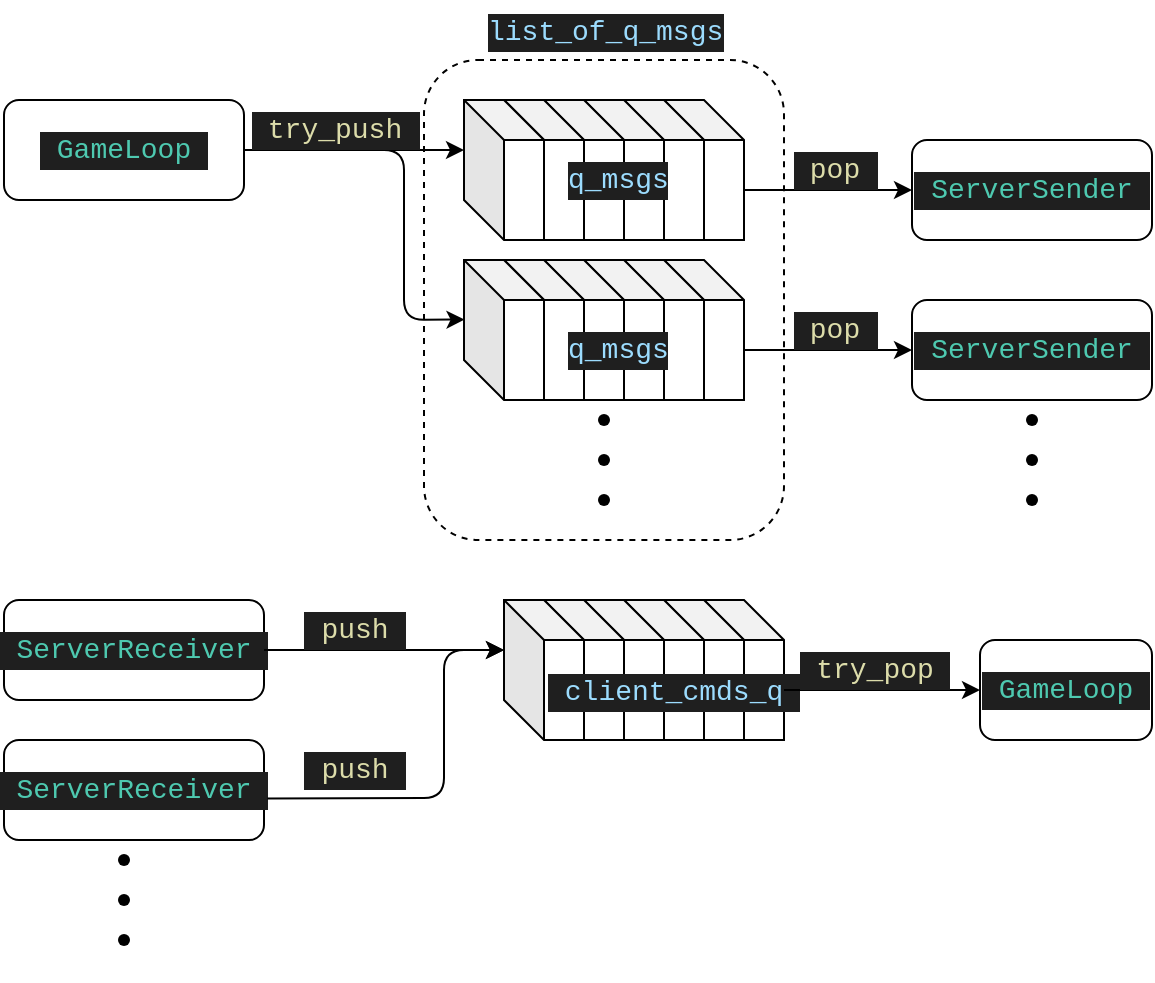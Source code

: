 <mxfile version="24.2.8" type="device">
  <diagram id="O00UgUgW9ZvaqHGl7WPj" name="Página-1">
    <mxGraphModel dx="2327" dy="746" grid="1" gridSize="10" guides="1" tooltips="1" connect="1" arrows="1" fold="1" page="1" pageScale="1" pageWidth="827" pageHeight="1169" math="0" shadow="0">
      <root>
        <mxCell id="0" />
        <mxCell id="1" parent="0" />
        <mxCell id="gCKJW5BMhNpH_9maVDtV-1" value="&lt;div style=&quot;color: rgb(204, 204, 204); background-color: rgb(31, 31, 31); font-family: Consolas, &amp;quot;Courier New&amp;quot;, monospace; font-size: 14px; line-height: 19px;&quot;&gt;&lt;span style=&quot;color: #4ec9b0;&quot;&gt;&amp;nbsp;GameLoop&amp;nbsp;&lt;/span&gt;&lt;/div&gt;" style="rounded=1;whiteSpace=wrap;html=1;" parent="1" vertex="1">
          <mxGeometry x="-100" y="130" width="120" height="50" as="geometry" />
        </mxCell>
        <mxCell id="gCKJW5BMhNpH_9maVDtV-10" value="" style="endArrow=classic;html=1;rounded=1;entryX=0;entryY=0;entryDx=0;entryDy=25;entryPerimeter=0;exitX=1;exitY=0.5;exitDx=0;exitDy=0;" parent="1" source="gCKJW5BMhNpH_9maVDtV-1" target="gCKJW5BMhNpH_9maVDtV-9" edge="1">
          <mxGeometry width="50" height="50" relative="1" as="geometry">
            <mxPoint x="50" y="155" as="sourcePoint" />
            <mxPoint x="350" y="220" as="targetPoint" />
          </mxGeometry>
        </mxCell>
        <mxCell id="gCKJW5BMhNpH_9maVDtV-11" value="" style="group;rounded=1;" parent="1" vertex="1" connectable="0">
          <mxGeometry x="130" y="130" width="140" height="70" as="geometry" />
        </mxCell>
        <mxCell id="gCKJW5BMhNpH_9maVDtV-4" value="" style="shape=cube;whiteSpace=wrap;html=1;boundedLbl=1;backgroundOutline=1;darkOpacity=0.05;darkOpacity2=0.1;rounded=1;" parent="gCKJW5BMhNpH_9maVDtV-11" vertex="1">
          <mxGeometry x="100" width="40" height="70" as="geometry" />
        </mxCell>
        <mxCell id="gCKJW5BMhNpH_9maVDtV-5" value="" style="shape=cube;whiteSpace=wrap;html=1;boundedLbl=1;backgroundOutline=1;darkOpacity=0.05;darkOpacity2=0.1;rounded=1;" parent="gCKJW5BMhNpH_9maVDtV-11" vertex="1">
          <mxGeometry x="80" width="40" height="70" as="geometry" />
        </mxCell>
        <mxCell id="gCKJW5BMhNpH_9maVDtV-6" value="" style="shape=cube;whiteSpace=wrap;html=1;boundedLbl=1;backgroundOutline=1;darkOpacity=0.05;darkOpacity2=0.1;rounded=1;" parent="gCKJW5BMhNpH_9maVDtV-11" vertex="1">
          <mxGeometry x="60" width="40" height="70" as="geometry" />
        </mxCell>
        <mxCell id="gCKJW5BMhNpH_9maVDtV-7" value="" style="shape=cube;whiteSpace=wrap;html=1;boundedLbl=1;backgroundOutline=1;darkOpacity=0.05;darkOpacity2=0.1;rounded=1;" parent="gCKJW5BMhNpH_9maVDtV-11" vertex="1">
          <mxGeometry x="40" width="40" height="70" as="geometry" />
        </mxCell>
        <mxCell id="gCKJW5BMhNpH_9maVDtV-8" value="" style="shape=cube;whiteSpace=wrap;html=1;boundedLbl=1;backgroundOutline=1;darkOpacity=0.05;darkOpacity2=0.1;rounded=1;" parent="gCKJW5BMhNpH_9maVDtV-11" vertex="1">
          <mxGeometry x="20" width="40" height="70" as="geometry" />
        </mxCell>
        <mxCell id="gCKJW5BMhNpH_9maVDtV-9" value="" style="shape=cube;whiteSpace=wrap;html=1;boundedLbl=1;backgroundOutline=1;darkOpacity=0.05;darkOpacity2=0.1;rounded=1;" parent="gCKJW5BMhNpH_9maVDtV-11" vertex="1">
          <mxGeometry width="40" height="70" as="geometry" />
        </mxCell>
        <mxCell id="gCKJW5BMhNpH_9maVDtV-29" value="&#xa;&lt;div style=&quot;color: rgb(204, 204, 204); background-color: rgb(31, 31, 31); font-family: Consolas, &amp;quot;Courier New&amp;quot;, monospace; font-weight: normal; font-size: 14px; line-height: 19px;&quot;&gt;&lt;div&gt;&lt;span style=&quot;color: #9cdcfe;&quot;&gt;q_msgs&lt;/span&gt;&lt;/div&gt;&lt;/div&gt;&#xa;&#xa;" style="text;whiteSpace=wrap;html=1;fontColor=#FFFFFF;rounded=1;" parent="gCKJW5BMhNpH_9maVDtV-11" vertex="1">
          <mxGeometry x="50" y="10" width="80" height="40" as="geometry" />
        </mxCell>
        <mxCell id="gCKJW5BMhNpH_9maVDtV-21" value="" style="group;rounded=1;" parent="1" vertex="1" connectable="0">
          <mxGeometry x="130" y="190" width="160" height="200" as="geometry" />
        </mxCell>
        <mxCell id="gCKJW5BMhNpH_9maVDtV-22" value="" style="shape=cube;whiteSpace=wrap;html=1;boundedLbl=1;backgroundOutline=1;darkOpacity=0.05;darkOpacity2=0.1;rounded=1;" parent="gCKJW5BMhNpH_9maVDtV-21" vertex="1">
          <mxGeometry x="100" y="20" width="40" height="70" as="geometry" />
        </mxCell>
        <mxCell id="gCKJW5BMhNpH_9maVDtV-23" value="" style="shape=cube;whiteSpace=wrap;html=1;boundedLbl=1;backgroundOutline=1;darkOpacity=0.05;darkOpacity2=0.1;rounded=1;" parent="gCKJW5BMhNpH_9maVDtV-21" vertex="1">
          <mxGeometry x="80" y="20" width="40" height="70" as="geometry" />
        </mxCell>
        <mxCell id="gCKJW5BMhNpH_9maVDtV-24" value="" style="shape=cube;whiteSpace=wrap;html=1;boundedLbl=1;backgroundOutline=1;darkOpacity=0.05;darkOpacity2=0.1;rounded=1;" parent="gCKJW5BMhNpH_9maVDtV-21" vertex="1">
          <mxGeometry x="60" y="20" width="40" height="70" as="geometry" />
        </mxCell>
        <mxCell id="gCKJW5BMhNpH_9maVDtV-25" value="" style="shape=cube;whiteSpace=wrap;html=1;boundedLbl=1;backgroundOutline=1;darkOpacity=0.05;darkOpacity2=0.1;rounded=1;" parent="gCKJW5BMhNpH_9maVDtV-21" vertex="1">
          <mxGeometry x="40" y="20" width="40" height="70" as="geometry" />
        </mxCell>
        <mxCell id="gCKJW5BMhNpH_9maVDtV-26" value="" style="shape=cube;whiteSpace=wrap;html=1;boundedLbl=1;backgroundOutline=1;darkOpacity=0.05;darkOpacity2=0.1;rounded=1;" parent="gCKJW5BMhNpH_9maVDtV-21" vertex="1">
          <mxGeometry x="20" y="20" width="40" height="70" as="geometry" />
        </mxCell>
        <mxCell id="gCKJW5BMhNpH_9maVDtV-27" value="" style="shape=cube;whiteSpace=wrap;html=1;boundedLbl=1;backgroundOutline=1;darkOpacity=0.05;darkOpacity2=0.1;rounded=1;" parent="gCKJW5BMhNpH_9maVDtV-21" vertex="1">
          <mxGeometry y="20" width="40" height="70" as="geometry" />
        </mxCell>
        <mxCell id="gCKJW5BMhNpH_9maVDtV-30" value="&#xa;&lt;div style=&quot;color: rgb(204, 204, 204); background-color: rgb(31, 31, 31); font-family: Consolas, &amp;quot;Courier New&amp;quot;, monospace; font-weight: normal; font-size: 14px; line-height: 19px;&quot;&gt;&lt;div&gt;&lt;span style=&quot;color: #9cdcfe;&quot;&gt;q_msgs&lt;/span&gt;&lt;/div&gt;&lt;/div&gt;&#xa;&#xa;" style="text;whiteSpace=wrap;html=1;fontColor=#FFFFFF;rounded=1;" parent="gCKJW5BMhNpH_9maVDtV-21" vertex="1">
          <mxGeometry x="50" y="35" width="80" height="40" as="geometry" />
        </mxCell>
        <mxCell id="gCKJW5BMhNpH_9maVDtV-35" value="" style="group" parent="gCKJW5BMhNpH_9maVDtV-21" vertex="1" connectable="0">
          <mxGeometry x="50" y="60" width="110" height="140" as="geometry" />
        </mxCell>
        <mxCell id="gCKJW5BMhNpH_9maVDtV-32" value="" style="shape=waypoint;sketch=0;fillStyle=solid;size=6;pointerEvents=1;points=[];fillColor=none;resizable=0;rotatable=0;perimeter=centerPerimeter;snapToPoint=1;" parent="gCKJW5BMhNpH_9maVDtV-35" vertex="1">
          <mxGeometry y="20" width="40" height="40" as="geometry" />
        </mxCell>
        <mxCell id="gCKJW5BMhNpH_9maVDtV-33" value="" style="shape=waypoint;sketch=0;fillStyle=solid;size=6;pointerEvents=1;points=[];fillColor=none;resizable=0;rotatable=0;perimeter=centerPerimeter;snapToPoint=1;" parent="gCKJW5BMhNpH_9maVDtV-35" vertex="1">
          <mxGeometry y="40" width="40" height="40" as="geometry" />
        </mxCell>
        <mxCell id="gCKJW5BMhNpH_9maVDtV-34" value="" style="shape=waypoint;sketch=0;fillStyle=solid;size=6;pointerEvents=1;points=[];fillColor=none;resizable=0;rotatable=0;perimeter=centerPerimeter;snapToPoint=1;" parent="gCKJW5BMhNpH_9maVDtV-35" vertex="1">
          <mxGeometry y="60" width="40" height="40" as="geometry" />
        </mxCell>
        <mxCell id="gCKJW5BMhNpH_9maVDtV-37" value="" style="rounded=1;whiteSpace=wrap;html=1;fillColor=none;dashed=1;" parent="gCKJW5BMhNpH_9maVDtV-35" vertex="1">
          <mxGeometry x="-70" y="-140" width="180" height="240" as="geometry" />
        </mxCell>
        <mxCell id="gCKJW5BMhNpH_9maVDtV-28" value="" style="endArrow=classic;html=1;rounded=1;fontColor=#FFFFFF;entryX=0.006;entryY=0.425;entryDx=0;entryDy=0;entryPerimeter=0;exitX=1;exitY=0.5;exitDx=0;exitDy=0;" parent="1" source="gCKJW5BMhNpH_9maVDtV-1" target="gCKJW5BMhNpH_9maVDtV-27" edge="1">
          <mxGeometry width="50" height="50" relative="1" as="geometry">
            <mxPoint x="60" y="160" as="sourcePoint" />
            <mxPoint x="30" y="240" as="targetPoint" />
            <Array as="points">
              <mxPoint x="100" y="155" />
              <mxPoint x="100" y="240" />
            </Array>
          </mxGeometry>
        </mxCell>
        <mxCell id="gCKJW5BMhNpH_9maVDtV-38" value="&lt;div style=&quot;color: rgb(204, 204, 204); background-color: rgb(31, 31, 31); font-family: Consolas, &amp;quot;Courier New&amp;quot;, monospace; font-size: 14px; line-height: 19px;&quot;&gt;&lt;span style=&quot;color: #dcdcaa;&quot;&gt;&amp;nbsp;try_push&amp;nbsp;&lt;/span&gt;&lt;/div&gt;" style="text;html=1;align=center;verticalAlign=middle;resizable=0;points=[];autosize=1;strokeColor=none;fillColor=none;" parent="1" vertex="1">
          <mxGeometry x="15" y="130" width="100" height="30" as="geometry" />
        </mxCell>
        <mxCell id="gCKJW5BMhNpH_9maVDtV-39" value="&lt;div style=&quot;color: rgb(204, 204, 204); background-color: rgb(31, 31, 31); font-family: Consolas, &amp;quot;Courier New&amp;quot;, monospace; font-size: 14px; line-height: 19px;&quot;&gt;&lt;span style=&quot;color: #4ec9b0;&quot;&gt;&amp;nbsp;ServerSender&amp;nbsp;&lt;/span&gt;&lt;/div&gt;" style="rounded=1;whiteSpace=wrap;html=1;" parent="1" vertex="1">
          <mxGeometry x="354" y="150" width="120" height="50" as="geometry" />
        </mxCell>
        <mxCell id="gCKJW5BMhNpH_9maVDtV-41" value="" style="endArrow=classic;html=1;rounded=0;entryX=0;entryY=0.5;entryDx=0;entryDy=0;exitX=0;exitY=0;exitDx=40;exitDy=45;exitPerimeter=0;" parent="1" source="gCKJW5BMhNpH_9maVDtV-4" target="gCKJW5BMhNpH_9maVDtV-39" edge="1">
          <mxGeometry width="50" height="50" relative="1" as="geometry">
            <mxPoint x="320" y="190" as="sourcePoint" />
            <mxPoint x="300" y="170" as="targetPoint" />
          </mxGeometry>
        </mxCell>
        <mxCell id="gCKJW5BMhNpH_9maVDtV-42" value="&lt;div style=&quot;color: rgb(204, 204, 204); background-color: rgb(31, 31, 31); font-family: Consolas, &amp;quot;Courier New&amp;quot;, monospace; font-size: 14px; line-height: 19px;&quot;&gt;&lt;span style=&quot;color: #4ec9b0;&quot;&gt;&amp;nbsp;ServerSender&amp;nbsp;&lt;/span&gt;&lt;/div&gt;" style="rounded=1;whiteSpace=wrap;html=1;" parent="1" vertex="1">
          <mxGeometry x="354" y="230" width="120" height="50" as="geometry" />
        </mxCell>
        <mxCell id="gCKJW5BMhNpH_9maVDtV-43" value="" style="endArrow=classic;html=1;rounded=0;entryX=0;entryY=0.5;entryDx=0;entryDy=0;exitX=0;exitY=0;exitDx=40;exitDy=45;exitPerimeter=0;" parent="1" target="gCKJW5BMhNpH_9maVDtV-42" edge="1">
          <mxGeometry width="50" height="50" relative="1" as="geometry">
            <mxPoint x="270" y="255" as="sourcePoint" />
            <mxPoint x="300" y="250" as="targetPoint" />
          </mxGeometry>
        </mxCell>
        <mxCell id="gCKJW5BMhNpH_9maVDtV-44" value="&lt;div style=&quot;color: rgb(204, 204, 204); background-color: rgb(31, 31, 31); font-family: Consolas, &amp;quot;Courier New&amp;quot;, monospace; font-size: 14px; line-height: 19px;&quot;&gt;&lt;span style=&quot;color: #dcdcaa;&quot;&gt;&amp;nbsp;pop&amp;nbsp;&lt;/span&gt;&lt;/div&gt;" style="text;html=1;align=center;verticalAlign=middle;resizable=0;points=[];autosize=1;strokeColor=none;fillColor=none;" parent="1" vertex="1">
          <mxGeometry x="285" y="150" width="60" height="30" as="geometry" />
        </mxCell>
        <mxCell id="gCKJW5BMhNpH_9maVDtV-45" value="&lt;div style=&quot;color: rgb(204, 204, 204); background-color: rgb(31, 31, 31); font-family: Consolas, &amp;quot;Courier New&amp;quot;, monospace; font-size: 14px; line-height: 19px;&quot;&gt;&lt;span style=&quot;color: #dcdcaa;&quot;&gt;&amp;nbsp;pop&amp;nbsp;&lt;/span&gt;&lt;/div&gt;" style="text;html=1;align=center;verticalAlign=middle;resizable=0;points=[];autosize=1;strokeColor=none;fillColor=none;" parent="1" vertex="1">
          <mxGeometry x="285" y="230" width="60" height="30" as="geometry" />
        </mxCell>
        <mxCell id="gCKJW5BMhNpH_9maVDtV-46" value="&lt;div style=&quot;color: rgb(204, 204, 204); background-color: rgb(31, 31, 31); font-family: Consolas, &amp;quot;Courier New&amp;quot;, monospace; font-weight: normal; font-size: 14px; line-height: 19px;&quot;&gt;&lt;div&gt;&lt;span style=&quot;color: #9cdcfe;&quot;&gt;list_of_q_msgs&lt;/span&gt;&lt;/div&gt;&lt;/div&gt;" style="text;whiteSpace=wrap;html=1;" parent="1" vertex="1">
          <mxGeometry x="140" y="80" width="140" height="40" as="geometry" />
        </mxCell>
        <mxCell id="gCKJW5BMhNpH_9maVDtV-47" value="&lt;div style=&quot;color: rgb(204, 204, 204); background-color: rgb(31, 31, 31); font-family: Consolas, &amp;quot;Courier New&amp;quot;, monospace; font-size: 14px; line-height: 19px;&quot;&gt;&lt;div style=&quot;line-height: 19px;&quot;&gt;&lt;span style=&quot;color: #4ec9b0;&quot;&gt;&amp;nbsp;ServerReceiver&amp;nbsp;&lt;/span&gt;&lt;/div&gt;&lt;/div&gt;" style="rounded=1;whiteSpace=wrap;html=1;" parent="1" vertex="1">
          <mxGeometry x="-100" y="380" width="130" height="50" as="geometry" />
        </mxCell>
        <mxCell id="gCKJW5BMhNpH_9maVDtV-48" value="" style="endArrow=classic;html=1;rounded=1;entryX=0;entryY=0;entryDx=0;entryDy=25;entryPerimeter=0;exitX=1;exitY=0.5;exitDx=0;exitDy=0;" parent="1" source="gCKJW5BMhNpH_9maVDtV-47" target="gCKJW5BMhNpH_9maVDtV-55" edge="1">
          <mxGeometry width="50" height="50" relative="1" as="geometry">
            <mxPoint x="50" y="405" as="sourcePoint" />
            <mxPoint x="350" y="470" as="targetPoint" />
          </mxGeometry>
        </mxCell>
        <mxCell id="gCKJW5BMhNpH_9maVDtV-49" value="" style="group;rounded=1;" parent="1" vertex="1" connectable="0">
          <mxGeometry x="150" y="380" width="140" height="70" as="geometry" />
        </mxCell>
        <mxCell id="gCKJW5BMhNpH_9maVDtV-50" value="" style="shape=cube;whiteSpace=wrap;html=1;boundedLbl=1;backgroundOutline=1;darkOpacity=0.05;darkOpacity2=0.1;rounded=1;" parent="gCKJW5BMhNpH_9maVDtV-49" vertex="1">
          <mxGeometry x="100" width="40" height="70" as="geometry" />
        </mxCell>
        <mxCell id="gCKJW5BMhNpH_9maVDtV-51" value="" style="shape=cube;whiteSpace=wrap;html=1;boundedLbl=1;backgroundOutline=1;darkOpacity=0.05;darkOpacity2=0.1;rounded=1;" parent="gCKJW5BMhNpH_9maVDtV-49" vertex="1">
          <mxGeometry x="80" width="40" height="70" as="geometry" />
        </mxCell>
        <mxCell id="gCKJW5BMhNpH_9maVDtV-52" value="" style="shape=cube;whiteSpace=wrap;html=1;boundedLbl=1;backgroundOutline=1;darkOpacity=0.05;darkOpacity2=0.1;rounded=1;" parent="gCKJW5BMhNpH_9maVDtV-49" vertex="1">
          <mxGeometry x="60" width="40" height="70" as="geometry" />
        </mxCell>
        <mxCell id="gCKJW5BMhNpH_9maVDtV-53" value="" style="shape=cube;whiteSpace=wrap;html=1;boundedLbl=1;backgroundOutline=1;darkOpacity=0.05;darkOpacity2=0.1;rounded=1;" parent="gCKJW5BMhNpH_9maVDtV-49" vertex="1">
          <mxGeometry x="40" width="40" height="70" as="geometry" />
        </mxCell>
        <mxCell id="gCKJW5BMhNpH_9maVDtV-54" value="" style="shape=cube;whiteSpace=wrap;html=1;boundedLbl=1;backgroundOutline=1;darkOpacity=0.05;darkOpacity2=0.1;rounded=1;" parent="gCKJW5BMhNpH_9maVDtV-49" vertex="1">
          <mxGeometry x="20" width="40" height="70" as="geometry" />
        </mxCell>
        <mxCell id="gCKJW5BMhNpH_9maVDtV-55" value="" style="shape=cube;whiteSpace=wrap;html=1;boundedLbl=1;backgroundOutline=1;darkOpacity=0.05;darkOpacity2=0.1;rounded=1;" parent="gCKJW5BMhNpH_9maVDtV-49" vertex="1">
          <mxGeometry width="40" height="70" as="geometry" />
        </mxCell>
        <mxCell id="gCKJW5BMhNpH_9maVDtV-56" value="&lt;div style=&quot;color: rgb(204, 204, 204); background-color: rgb(31, 31, 31); font-family: Consolas, &amp;quot;Courier New&amp;quot;, monospace; font-size: 14px; line-height: 19px;&quot;&gt;&lt;span style=&quot;color: #9cdcfe;&quot;&gt;&amp;nbsp;client_cmds_q&amp;nbsp;&lt;/span&gt;&lt;/div&gt;" style="text;whiteSpace=wrap;html=1;fontColor=#FFFFFF;rounded=1;" parent="gCKJW5BMhNpH_9maVDtV-49" vertex="1">
          <mxGeometry x="20" y="30" width="80" height="40" as="geometry" />
        </mxCell>
        <mxCell id="gCKJW5BMhNpH_9maVDtV-71" value="&lt;div style=&quot;color: rgb(204, 204, 204); background-color: rgb(31, 31, 31); font-family: Consolas, &amp;quot;Courier New&amp;quot;, monospace; font-size: 14px; line-height: 19px;&quot;&gt;&lt;span style=&quot;color: #dcdcaa;&quot;&gt;&amp;nbsp;push&amp;nbsp;&lt;/span&gt;&lt;/div&gt;" style="text;html=1;align=center;verticalAlign=middle;resizable=0;points=[];autosize=1;strokeColor=none;fillColor=none;" parent="1" vertex="1">
          <mxGeometry x="40" y="380" width="70" height="30" as="geometry" />
        </mxCell>
        <mxCell id="gCKJW5BMhNpH_9maVDtV-72" value="&lt;div style=&quot;color: rgb(204, 204, 204); background-color: rgb(31, 31, 31); font-family: Consolas, &amp;quot;Courier New&amp;quot;, monospace; font-size: 14px; line-height: 19px;&quot;&gt;&lt;div style=&quot;line-height: 19px;&quot;&gt;&lt;span style=&quot;color: #4ec9b0;&quot;&gt;&amp;nbsp;GameLoop&amp;nbsp;&lt;/span&gt;&lt;/div&gt;&lt;/div&gt;" style="rounded=1;whiteSpace=wrap;html=1;" parent="1" vertex="1">
          <mxGeometry x="388" y="400" width="86" height="50" as="geometry" />
        </mxCell>
        <mxCell id="gCKJW5BMhNpH_9maVDtV-73" value="" style="endArrow=classic;html=1;rounded=0;entryX=0;entryY=0.5;entryDx=0;entryDy=0;exitX=0;exitY=0;exitDx=40;exitDy=45;exitPerimeter=0;" parent="1" source="gCKJW5BMhNpH_9maVDtV-50" target="gCKJW5BMhNpH_9maVDtV-72" edge="1">
          <mxGeometry width="50" height="50" relative="1" as="geometry">
            <mxPoint x="320" y="440" as="sourcePoint" />
            <mxPoint x="300" y="420" as="targetPoint" />
          </mxGeometry>
        </mxCell>
        <mxCell id="gCKJW5BMhNpH_9maVDtV-76" value="&lt;div style=&quot;color: rgb(204, 204, 204); background-color: rgb(31, 31, 31); font-family: Consolas, &amp;quot;Courier New&amp;quot;, monospace; font-size: 14px; line-height: 19px;&quot;&gt;&lt;div style=&quot;line-height: 19px;&quot;&gt;&lt;span style=&quot;color: #dcdcaa;&quot;&gt;&amp;nbsp;try_pop&amp;nbsp;&lt;/span&gt;&lt;/div&gt;&lt;/div&gt;" style="text;html=1;align=center;verticalAlign=middle;resizable=0;points=[];autosize=1;strokeColor=none;fillColor=none;" parent="1" vertex="1">
          <mxGeometry x="290" y="400" width="90" height="30" as="geometry" />
        </mxCell>
        <mxCell id="gCKJW5BMhNpH_9maVDtV-79" value="&lt;div style=&quot;color: rgb(204, 204, 204); background-color: rgb(31, 31, 31); font-family: Consolas, &amp;quot;Courier New&amp;quot;, monospace; font-size: 14px; line-height: 19px;&quot;&gt;&lt;div style=&quot;line-height: 19px;&quot;&gt;&lt;span style=&quot;color: #4ec9b0;&quot;&gt;&amp;nbsp;ServerReceiver&amp;nbsp;&lt;/span&gt;&lt;/div&gt;&lt;/div&gt;" style="rounded=1;whiteSpace=wrap;html=1;" parent="1" vertex="1">
          <mxGeometry x="-100" y="450" width="130" height="50" as="geometry" />
        </mxCell>
        <mxCell id="gCKJW5BMhNpH_9maVDtV-96" value="" style="endArrow=classic;html=1;rounded=1;exitX=1.013;exitY=0.584;exitDx=0;exitDy=0;entryX=0;entryY=0;entryDx=0;entryDy=25;entryPerimeter=0;exitPerimeter=0;" parent="1" source="gCKJW5BMhNpH_9maVDtV-79" target="gCKJW5BMhNpH_9maVDtV-55" edge="1">
          <mxGeometry width="50" height="50" relative="1" as="geometry">
            <mxPoint x="30" y="465" as="sourcePoint" />
            <mxPoint x="130" y="410" as="targetPoint" />
            <Array as="points">
              <mxPoint x="120" y="479" />
              <mxPoint x="120" y="405" />
            </Array>
          </mxGeometry>
        </mxCell>
        <mxCell id="gCKJW5BMhNpH_9maVDtV-97" value="&lt;div style=&quot;color: rgb(204, 204, 204); background-color: rgb(31, 31, 31); font-family: Consolas, &amp;quot;Courier New&amp;quot;, monospace; font-size: 14px; line-height: 19px;&quot;&gt;&lt;span style=&quot;color: #dcdcaa;&quot;&gt;&amp;nbsp;push&amp;nbsp;&lt;/span&gt;&lt;/div&gt;" style="text;html=1;align=center;verticalAlign=middle;resizable=0;points=[];autosize=1;strokeColor=none;fillColor=none;" parent="1" vertex="1">
          <mxGeometry x="40" y="450" width="70" height="30" as="geometry" />
        </mxCell>
        <mxCell id="gCKJW5BMhNpH_9maVDtV-98" value="" style="group" parent="1" vertex="1" connectable="0">
          <mxGeometry x="-60" y="490" width="40" height="80" as="geometry" />
        </mxCell>
        <mxCell id="gCKJW5BMhNpH_9maVDtV-93" value="" style="shape=waypoint;sketch=0;fillStyle=solid;size=6;pointerEvents=1;points=[];fillColor=none;resizable=0;rotatable=0;perimeter=centerPerimeter;snapToPoint=1;" parent="gCKJW5BMhNpH_9maVDtV-98" vertex="1">
          <mxGeometry width="40" height="40" as="geometry" />
        </mxCell>
        <mxCell id="gCKJW5BMhNpH_9maVDtV-94" value="" style="shape=waypoint;sketch=0;fillStyle=solid;size=6;pointerEvents=1;points=[];fillColor=none;resizable=0;rotatable=0;perimeter=centerPerimeter;snapToPoint=1;" parent="gCKJW5BMhNpH_9maVDtV-98" vertex="1">
          <mxGeometry y="20" width="40" height="40" as="geometry" />
        </mxCell>
        <mxCell id="gCKJW5BMhNpH_9maVDtV-95" value="" style="shape=waypoint;sketch=0;fillStyle=solid;size=6;pointerEvents=1;points=[];fillColor=none;resizable=0;rotatable=0;perimeter=centerPerimeter;snapToPoint=1;" parent="gCKJW5BMhNpH_9maVDtV-98" vertex="1">
          <mxGeometry y="40" width="40" height="40" as="geometry" />
        </mxCell>
        <mxCell id="gCKJW5BMhNpH_9maVDtV-99" value="" style="group" parent="1" vertex="1" connectable="0">
          <mxGeometry x="394" y="270" width="40" height="80" as="geometry" />
        </mxCell>
        <mxCell id="gCKJW5BMhNpH_9maVDtV-89" value="" style="shape=waypoint;sketch=0;fillStyle=solid;size=6;pointerEvents=1;points=[];fillColor=none;resizable=0;rotatable=0;perimeter=centerPerimeter;snapToPoint=1;" parent="gCKJW5BMhNpH_9maVDtV-99" vertex="1">
          <mxGeometry width="40" height="40" as="geometry" />
        </mxCell>
        <mxCell id="gCKJW5BMhNpH_9maVDtV-90" value="" style="shape=waypoint;sketch=0;fillStyle=solid;size=6;pointerEvents=1;points=[];fillColor=none;resizable=0;rotatable=0;perimeter=centerPerimeter;snapToPoint=1;" parent="gCKJW5BMhNpH_9maVDtV-99" vertex="1">
          <mxGeometry y="20" width="40" height="40" as="geometry" />
        </mxCell>
        <mxCell id="gCKJW5BMhNpH_9maVDtV-91" value="" style="shape=waypoint;sketch=0;fillStyle=solid;size=6;pointerEvents=1;points=[];fillColor=none;resizable=0;rotatable=0;perimeter=centerPerimeter;snapToPoint=1;" parent="gCKJW5BMhNpH_9maVDtV-99" vertex="1">
          <mxGeometry y="40" width="40" height="40" as="geometry" />
        </mxCell>
      </root>
    </mxGraphModel>
  </diagram>
</mxfile>
